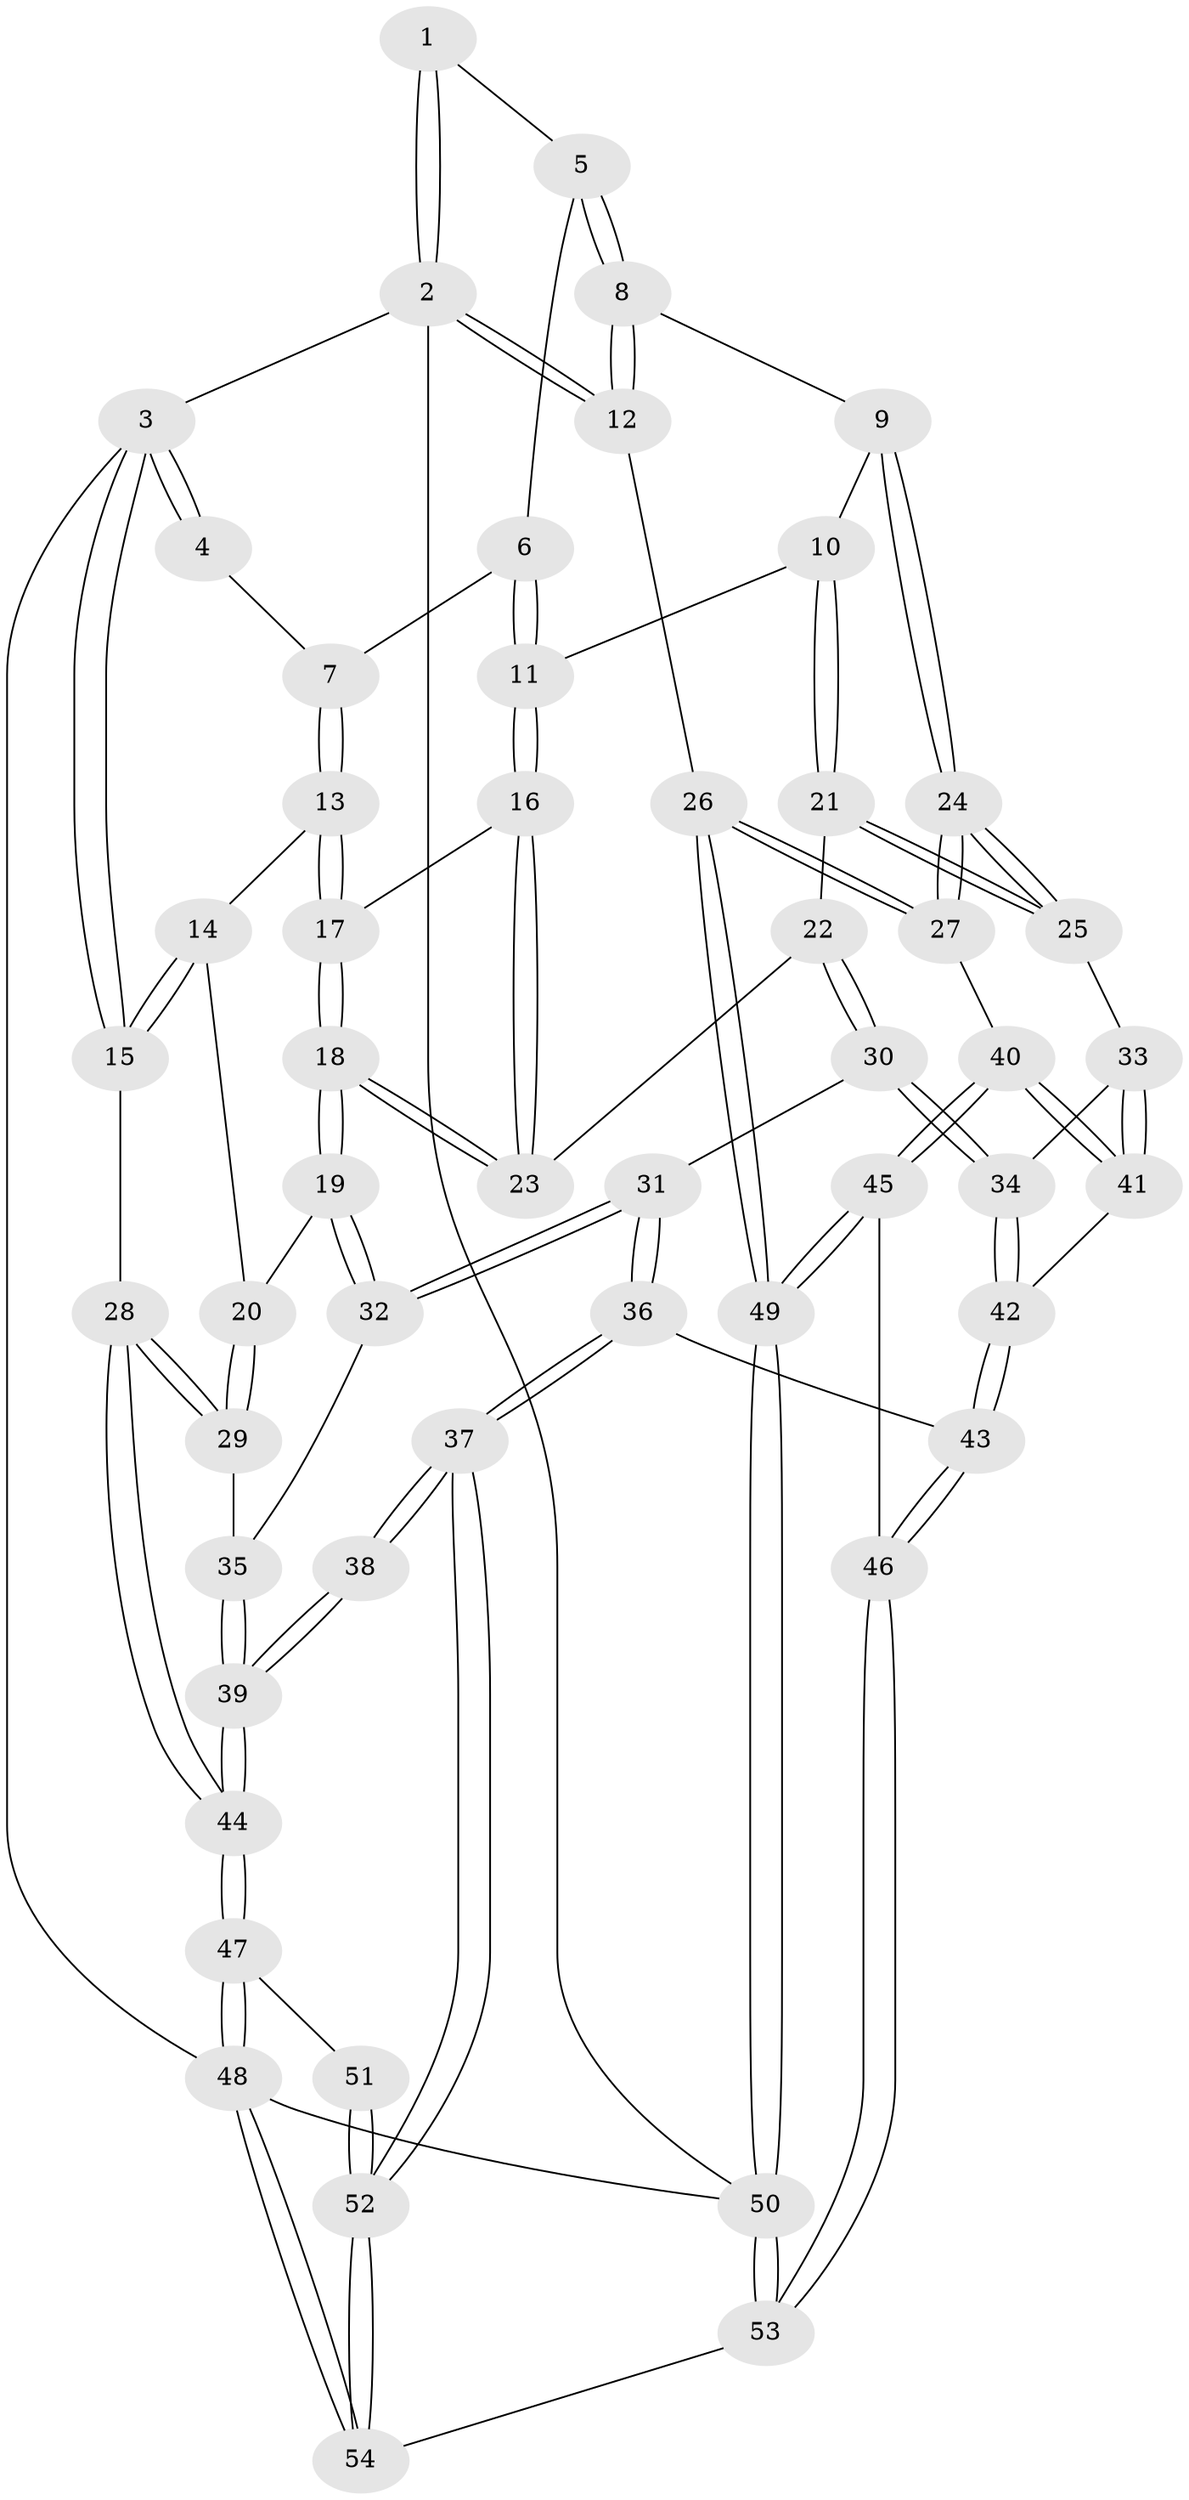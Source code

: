 // Generated by graph-tools (version 1.1) at 2025/11/02/27/25 16:11:57]
// undirected, 54 vertices, 132 edges
graph export_dot {
graph [start="1"]
  node [color=gray90,style=filled];
  1 [pos="+0.8352721844252085+0"];
  2 [pos="+1+0"];
  3 [pos="+0+0"];
  4 [pos="+0.29154998199078974+0"];
  5 [pos="+0.791521820261624+0.01864791226050754"];
  6 [pos="+0.588726402897385+0.17905046875859917"];
  7 [pos="+0.298548533250157+0.07134373328957598"];
  8 [pos="+0.8141511532337232+0.17130675406997298"];
  9 [pos="+0.6667612134199415+0.37137338557434557"];
  10 [pos="+0.6567323419315068+0.37030809771475226"];
  11 [pos="+0.5443283033779693+0.33541808863826633"];
  12 [pos="+1+0.5283506556428594"];
  13 [pos="+0.2692264295673711+0.2108647798383494"];
  14 [pos="+0.22367835649292656+0.23233943186284065"];
  15 [pos="+0+0.3414587489134486"];
  16 [pos="+0.47926289268926064+0.36020994809141993"];
  17 [pos="+0.3812937838211953+0.35236457352683775"];
  18 [pos="+0.32726092049744526+0.5069470739474716"];
  19 [pos="+0.3248022593113167+0.5123083508209155"];
  20 [pos="+0.16032110131808758+0.49042248081943185"];
  21 [pos="+0.5814268685961326+0.5480152750758109"];
  22 [pos="+0.5502656424164521+0.5448555087721876"];
  23 [pos="+0.5472735582605279+0.5396013191093267"];
  24 [pos="+0.8682694635249674+0.5871061283479786"];
  25 [pos="+0.7280956012369815+0.6073641271269459"];
  26 [pos="+1+0.6191603204749224"];
  27 [pos="+0.9786043945167452+0.6172815905662966"];
  28 [pos="+0+0.5695783740335512"];
  29 [pos="+0+0.5526175482490951"];
  30 [pos="+0.46328000050931245+0.6544064338059594"];
  31 [pos="+0.4510968257879693+0.6554165311191272"];
  32 [pos="+0.33244169493038367+0.5901808476886989"];
  33 [pos="+0.7131448099091455+0.6191590178924917"];
  34 [pos="+0.5322765905805825+0.7008446818697435"];
  35 [pos="+0.29836538717099165+0.6252887075069168"];
  36 [pos="+0.37512987968658484+0.8857990016365279"];
  37 [pos="+0.34155968524963+0.9034329127853431"];
  38 [pos="+0.28955227756340873+0.8536716292562757"];
  39 [pos="+0.25960520339697896+0.7010599072999547"];
  40 [pos="+0.6622403773619372+0.8516801213278481"];
  41 [pos="+0.6262150549021234+0.7611213049299191"];
  42 [pos="+0.5425930513387845+0.7279591608636196"];
  43 [pos="+0.5170972433919129+0.875685022510212"];
  44 [pos="+0+0.6903634216307232"];
  45 [pos="+0.6299226627853184+0.9162712880863574"];
  46 [pos="+0.6221924529486822+0.9220455715719693"];
  47 [pos="+0+0.7568480437355543"];
  48 [pos="+0+1"];
  49 [pos="+1+0.9959378355925174"];
  50 [pos="+1+1"];
  51 [pos="+0.07716383195926445+0.8406851264996279"];
  52 [pos="+0.28645196047769034+1"];
  53 [pos="+0.6137956568814208+1"];
  54 [pos="+0.2859739712645565+1"];
  1 -- 2;
  1 -- 2;
  1 -- 5;
  2 -- 3;
  2 -- 12;
  2 -- 12;
  2 -- 50;
  3 -- 4;
  3 -- 4;
  3 -- 15;
  3 -- 15;
  3 -- 48;
  4 -- 7;
  5 -- 6;
  5 -- 8;
  5 -- 8;
  6 -- 7;
  6 -- 11;
  6 -- 11;
  7 -- 13;
  7 -- 13;
  8 -- 9;
  8 -- 12;
  8 -- 12;
  9 -- 10;
  9 -- 24;
  9 -- 24;
  10 -- 11;
  10 -- 21;
  10 -- 21;
  11 -- 16;
  11 -- 16;
  12 -- 26;
  13 -- 14;
  13 -- 17;
  13 -- 17;
  14 -- 15;
  14 -- 15;
  14 -- 20;
  15 -- 28;
  16 -- 17;
  16 -- 23;
  16 -- 23;
  17 -- 18;
  17 -- 18;
  18 -- 19;
  18 -- 19;
  18 -- 23;
  18 -- 23;
  19 -- 20;
  19 -- 32;
  19 -- 32;
  20 -- 29;
  20 -- 29;
  21 -- 22;
  21 -- 25;
  21 -- 25;
  22 -- 23;
  22 -- 30;
  22 -- 30;
  24 -- 25;
  24 -- 25;
  24 -- 27;
  24 -- 27;
  25 -- 33;
  26 -- 27;
  26 -- 27;
  26 -- 49;
  26 -- 49;
  27 -- 40;
  28 -- 29;
  28 -- 29;
  28 -- 44;
  28 -- 44;
  29 -- 35;
  30 -- 31;
  30 -- 34;
  30 -- 34;
  31 -- 32;
  31 -- 32;
  31 -- 36;
  31 -- 36;
  32 -- 35;
  33 -- 34;
  33 -- 41;
  33 -- 41;
  34 -- 42;
  34 -- 42;
  35 -- 39;
  35 -- 39;
  36 -- 37;
  36 -- 37;
  36 -- 43;
  37 -- 38;
  37 -- 38;
  37 -- 52;
  37 -- 52;
  38 -- 39;
  38 -- 39;
  39 -- 44;
  39 -- 44;
  40 -- 41;
  40 -- 41;
  40 -- 45;
  40 -- 45;
  41 -- 42;
  42 -- 43;
  42 -- 43;
  43 -- 46;
  43 -- 46;
  44 -- 47;
  44 -- 47;
  45 -- 46;
  45 -- 49;
  45 -- 49;
  46 -- 53;
  46 -- 53;
  47 -- 48;
  47 -- 48;
  47 -- 51;
  48 -- 54;
  48 -- 54;
  48 -- 50;
  49 -- 50;
  49 -- 50;
  50 -- 53;
  50 -- 53;
  51 -- 52;
  51 -- 52;
  52 -- 54;
  52 -- 54;
  53 -- 54;
}
